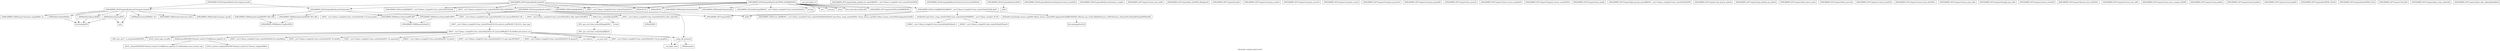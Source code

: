 digraph "Call graph: compute_bond_local.ll" {
	label="Call graph: compute_bond_local.ll";

	Node0x55ac4200b4f0 [shape=record,label="{_ZN9LAMMPS_NS16ComputeBondLocalC2EPNS_6LAMMPSEiPPc}"];
	Node0x55ac4200b4f0 -> Node0x55ac42023d80;
	Node0x55ac4200b4f0 -> Node0x55ac4209c680;
	Node0x55ac4200b4f0 -> Node0x55ac42063930;
	Node0x55ac4200b4f0 -> Node0x55ac42023cf0;
	Node0x55ac4200b4f0 -> Node0x55ac41fd8aa0;
	Node0x55ac4200b4f0 -> Node0x55ac420360e0;
	Node0x55ac4200b4f0 -> Node0x55ac41fda6c0;
	Node0x55ac4200b4f0 -> Node0x55ac4200b460;
	Node0x55ac4200b4f0 -> Node0x55ac41fd87a0;
	Node0x55ac4200b4f0 -> Node0x55ac420c0e50;
	Node0x55ac4200b4f0 -> Node0x55ac41fdc760;
	Node0x55ac4200b4f0 -> Node0x55ac41fdafe0;
	Node0x55ac4200b4f0 -> Node0x55ac41fdc6e0;
	Node0x55ac4200b4f0 -> Node0x55ac420c0bb0;
	Node0x55ac4200b4f0 -> Node0x55ac41fd9c30;
	Node0x55ac4200b4f0 -> Node0x55ac41fd8b80;
	Node0x55ac4200b4f0 -> Node0x55ac41fd8460;
	Node0x55ac4200b4f0 -> Node0x55ac41fd7530;
	Node0x55ac4200a310 [shape=record,label="{_ZN9LAMMPS_NS6Memory7destroyIdEEvRPT_}"];
	Node0x55ac4200a310 -> Node0x55ac41ff4170;
	Node0x55ac41fee530 [shape=record,label="{__clang_call_terminate}"];
	Node0x55ac41fee530 -> Node0x55ac41ff8620;
	Node0x55ac41fee530 -> Node0x55ac41feba60;
	Node0x55ac41ff8620 [shape=record,label="{__cxa_begin_catch}"];
	Node0x55ac42023d80 [shape=record,label="{_ZN9LAMMPS_NS7ComputeC2EPNS_6LAMMPSEiPPc}"];
	Node0x55ac420360e0 [shape=record,label="{_ZN9LAMMPS_NS5Error3allERKNSt7__cxx1112basic_stringIcSt11char_traitsIcESaIcEEEiS8_}"];
	Node0x55ac4209c680 [shape=record,label="{_ZNSaIcEC1Ev}"];
	Node0x55ac42063930 [shape=record,label="{_ZNSt7__cxx1112basic_stringIcSt11char_traitsIcESaIcEEC2IS3_EEPKcRKS3_}"];
	Node0x55ac42063930 -> Node0x55ac4201b5b0;
	Node0x55ac42063930 -> Node0x55ac420c0fa0;
	Node0x55ac42063930 -> Node0x55ac42082790;
	Node0x55ac42063930 -> Node0x55ac41fe12a0;
	Node0x55ac42063930 -> Node0x55ac41fdc970;
	Node0x55ac420cae50 [shape=record,label="{__gxx_personality_v0}"];
	Node0x55ac41fda6c0 [shape=record,label="{_ZNSt7__cxx1112basic_stringIcSt11char_traitsIcESaIcEED1Ev}"];
	Node0x55ac41fd8aa0 [shape=record,label="{_ZNSaIcED1Ev}"];
	Node0x55ac41fd7530 [shape=record,label="{llvm.umul.with.overflow.i64}"];
	Node0x55ac41fd8460 [shape=record,label="{_Znam}"];
	Node0x55ac41fdc6e0 [shape=record,label="{strcmp}"];
	Node0x55ac41fd8b80 [shape=record,label="{strncmp}"];
	Node0x55ac4201d470 [shape=record,label="{_ZN9LAMMPS_NS7Compute20get_griddata_by_nameEiRKNSt7__cxx1112basic_stringIcSt11char_traitsIcESaIcEEERi}"];
	Node0x55ac41fdc760 [shape=record,label="{_ZN9LAMMPS_NS5utils6strdupERKNSt7__cxx1112basic_stringIcSt11char_traitsIcESaIcEEE}"];
	Node0x55ac41fd9c30 [shape=record,label="{atoi}"];
	Node0x55ac420c0bb0 [shape=record,label="{_ZN9LAMMPS_NS5Error3allIJRPcEEEvRKNSt7__cxx1112basic_stringIcSt11char_traitsIcESaIcEEEiSB_DpOT_}"];
	Node0x55ac420c0bb0 -> Node0x55ac420cb050;
	Node0x55ac420c0bb0 -> Node0x55ac41fd8710;
	Node0x55ac420c0bb0 -> Node0x55ac41fdca00;
	Node0x55ac41fdafe0 [shape=record,label="{_ZdaPv}"];
	Node0x55ac41fd87a0 [shape=record,label="{_ZN9LAMMPS_NS8Variable4findEPKc}"];
	Node0x55ac420c0e50 [shape=record,label="{_ZN9LAMMPS_NS8Variable10equalstyleEi}"];
	Node0x55ac4200b460 [shape=record,label="{_ZN9LAMMPS_NS8Variable13internalstyleEi}"];
	Node0x55ac42023cf0 [shape=record,label="{_ZN9LAMMPS_NS7ComputeD2Ev}"];
	Node0x55ac41fffd70 [shape=record,label="{_ZN9LAMMPS_NS16ComputeBondLocalD2Ev}"];
	Node0x55ac41fffd70 -> Node0x55ac41fdafe0;
	Node0x55ac41fffd70 -> Node0x55ac41fee530;
	Node0x55ac41fffd70 -> Node0x55ac42023cf0;
	Node0x55ac41fffd70 -> Node0x55ac41fea780;
	Node0x55ac41fffd70 -> Node0x55ac4200a310;
	Node0x55ac420d2240 [shape=record,label="{_ZN9MathExtra4sub3EPKdS1_Pd}"];
	Node0x55ac420d22c0 [shape=record,label="{_ZN9MathExtra5norm3EPd}"];
	Node0x55ac420d22c0 -> Node0x55ac420d2140;
	Node0x55ac420d22c0 -> Node0x55ac41ff8040;
	Node0x55ac41ff6730 [shape=record,label="{_ZN9MathExtra4dot3EPKdS1_}"];
	Node0x55ac41ff6730 -> Node0x55ac420d2140;
	Node0x55ac41ffa500 [shape=record,label="{_ZN9LAMMPS_NS8Variable12internal_setEid}"];
	Node0x55ac41ff8040 [shape=record,label="{sqrt}"];
	Node0x55ac41ffbd80 [shape=record,label="{_ZN9LAMMPS_NS8Variable13compute_equalEi}"];
	Node0x55ac42002b20 [shape=record,label="{_ZN9LAMMPS_NS16ComputeBondLocal17pack_forward_commEiPiPdiS1_}"];
	Node0x55ac41feba60 [shape=record,label="{_ZSt9terminatev}"];
	Node0x55ac41fea780 [shape=record,label="{_ZN9LAMMPS_NS6Memory7destroyIdEEvRPPT_}"];
	Node0x55ac41fea780 -> Node0x55ac41ff4170;
	Node0x55ac41fef3d0 [shape=record,label="{_ZN9LAMMPS_NS16ComputeBondLocalD0Ev}"];
	Node0x55ac41fef3d0 -> Node0x55ac41ff2630;
	Node0x55ac41ff2630 [shape=record,label="{_ZdlPv}"];
	Node0x55ac41ff3f00 [shape=record,label="{_ZN9LAMMPS_NS16ComputeBondLocal4initEv}"];
	Node0x55ac41ff3f00 -> Node0x55ac4209c680;
	Node0x55ac41ff3f00 -> Node0x55ac42063930;
	Node0x55ac41ff3f00 -> Node0x55ac420d1f90;
	Node0x55ac41ff3f00 -> Node0x55ac420d1f10;
	Node0x55ac41ff3f00 -> Node0x55ac420360e0;
	Node0x55ac41ff3f00 -> Node0x55ac41fda6c0;
	Node0x55ac41ff3f00 -> Node0x55ac41fd8aa0;
	Node0x55ac41ff3f00 -> Node0x55ac41fd87a0;
	Node0x55ac420d1f10 [shape=record,label="{_ZN9LAMMPS_NS16ComputeBondLocal13compute_bondsEi}"];
	Node0x55ac420d1f10 -> Node0x55ac41ffbd80;
	Node0x55ac420d1f10 -> Node0x55ac41ff8040;
	Node0x55ac420d1f10 -> Node0x55ac420d20c0;
	Node0x55ac420d1f10 -> Node0x55ac420d2140;
	Node0x55ac420d1f10 -> Node0x55ac41ffa500;
	Node0x55ac420d1f10 -> Node0x55ac420d21c0;
	Node0x55ac420d1f10 -> Node0x55ac41ff6730;
	Node0x55ac420d1f10 -> Node0x55ac420d2240;
	Node0x55ac420d1f10 -> Node0x55ac420d22c0;
	Node0x55ac420d1f90 [shape=record,label="{_ZN9LAMMPS_NS16ComputeBondLocal10reallocateEi}"];
	Node0x55ac420d1f90 -> Node0x55ac4200a310;
	Node0x55ac420d1f90 -> Node0x55ac41ffc550;
	Node0x55ac420d1f90 -> Node0x55ac41fea780;
	Node0x55ac420d1f90 -> Node0x55ac41ffdbd0;
	Node0x55ac41fff390 [shape=record,label="{_ZN9LAMMPS_NS16ComputeBondLocal13compute_localEv}"];
	Node0x55ac41fff390 -> Node0x55ac420d1f10;
	Node0x55ac41fff390 -> Node0x55ac420d1f90;
	Node0x55ac420d20c0 [shape=record,label="{_ZNK9LAMMPS_NS6Domain13minimum_imageERdS1_S1_}"];
	Node0x55ac420d2140 [shape=record,label="{llvm.fmuladd.f64}"];
	Node0x55ac420d21c0 [shape=record,label="{_ZN9MathExtra6lensq3EPKd}"];
	Node0x55ac420d21c0 -> Node0x55ac420d2140;
	Node0x55ac420047b0 [shape=record,label="{_ZN9LAMMPS_NS16ComputeBondLocal19unpack_forward_commEiiPd}"];
	Node0x55ac41ffc550 [shape=record,label="{_ZN9LAMMPS_NS6Memory6createIdEEPT_RS3_iPKc}"];
	Node0x55ac41ffc550 -> Node0x55ac42007de0;
	Node0x55ac41ffdbd0 [shape=record,label="{_ZN9LAMMPS_NS6Memory6createIdEEPPT_RS4_iiPKc}"];
	Node0x55ac41ffdbd0 -> Node0x55ac42007de0;
	Node0x55ac4200ba00 [shape=record,label="{_ZN9LAMMPS_NS16ComputeBondLocal12memory_usageEv}"];
	Node0x55ac4200c4a0 [shape=record,label="{_ZN9LAMMPS_NS7Compute15reset_extra_dofEv}"];
	Node0x55ac4200d010 [shape=record,label="{_ZN9LAMMPS_NS7Compute9init_listEiPNS_9NeighListE}"];
	Node0x55ac4200d5c0 [shape=record,label="{_ZN9LAMMPS_NS7Compute5setupEv}"];
	Node0x55ac4200dfb0 [shape=record,label="{_ZN9LAMMPS_NS7Compute14compute_scalarEv}"];
	Node0x55ac42014ab0 [shape=record,label="{_ZN9LAMMPS_NS7Compute14compute_vectorEv}"];
	Node0x55ac420152d0 [shape=record,label="{_ZN9LAMMPS_NS7Compute13compute_arrayEv}"];
	Node0x55ac42015f30 [shape=record,label="{_ZN9LAMMPS_NS7Compute15compute_peratomEv}"];
	Node0x55ac42016eb0 [shape=record,label="{_ZN9LAMMPS_NS7Compute15compute_pergridEv}"];
	Node0x55ac42017740 [shape=record,label="{_ZN9LAMMPS_NS7Compute10set_arraysEi}"];
	Node0x55ac42018230 [shape=record,label="{_ZN9LAMMPS_NS7Compute17pack_reverse_commEiiPd}"];
	Node0x55ac420190b0 [shape=record,label="{_ZN9LAMMPS_NS7Compute19unpack_reverse_commEiPiPd}"];
	Node0x55ac4201a0f0 [shape=record,label="{_ZN9LAMMPS_NS7Compute10reset_gridEv}"];
	Node0x55ac4201af10 [shape=record,label="{_ZN9LAMMPS_NS7Compute16get_grid_by_nameERKNSt7__cxx1112basic_stringIcSt11char_traitsIcESaIcEEERi}"];
	Node0x55ac4201c5f0 [shape=record,label="{_ZN9LAMMPS_NS7Compute17get_grid_by_indexEi}"];
	Node0x55ac4201f8f0 [shape=record,label="{_ZN9LAMMPS_NS7Compute21get_griddata_by_indexEi}"];
	Node0x55ac42020180 [shape=record,label="{_ZN9LAMMPS_NS7Compute14dof_remove_preEv}"];
	Node0x55ac42021a70 [shape=record,label="{_ZN9LAMMPS_NS7Compute10dof_removeEi}"];
	Node0x55ac42022560 [shape=record,label="{_ZN9LAMMPS_NS7Compute11remove_biasEiPd}"];
	Node0x55ac420233e0 [shape=record,label="{_ZN9LAMMPS_NS7Compute15remove_bias_thrEiPdS1_}"];
	Node0x55ac42025230 [shape=record,label="{_ZN9LAMMPS_NS7Compute15remove_bias_allEv}"];
	Node0x55ac42025a60 [shape=record,label="{_ZN9LAMMPS_NS7Compute16reapply_bias_allEv}"];
	Node0x55ac420270e0 [shape=record,label="{_ZN9LAMMPS_NS7Compute12restore_biasEiPd}"];
	Node0x55ac42027bd0 [shape=record,label="{_ZN9LAMMPS_NS7Compute16restore_bias_thrEiPdS1_}"];
	Node0x55ac42028a50 [shape=record,label="{_ZN9LAMMPS_NS7Compute16restore_bias_allEv}"];
	Node0x55ac42029d10 [shape=record,label="{_ZN9LAMMPS_NS7Compute23reset_extra_compute_fixEPKc}"];
	Node0x55ac42031350 [shape=record,label="{_ZN9LAMMPS_NS7Compute11lock_enableEv}"];
	Node0x55ac42031e70 [shape=record,label="{_ZN9LAMMPS_NS7Compute12lock_disableEv}"];
	Node0x55ac41fef540 [shape=record,label="{_ZN9LAMMPS_NS7Compute11lock_lengthEv}"];
	Node0x55ac420338e0 [shape=record,label="{_ZN9LAMMPS_NS7Compute4lockEPNS_3FixEll}"];
	Node0x55ac420349e0 [shape=record,label="{_ZN9LAMMPS_NS7Compute6unlockEPNS_3FixE}"];
	Node0x55ac42036150 [shape=record,label="{_ZN9LAMMPS_NS7Compute7refreshEv}"];
	Node0x55ac42036820 [shape=record,label="{_ZN9LAMMPS_NS7Compute19pair_setup_callbackEii}"];
	Node0x55ac4201b5b0 [shape=record,label="{_ZNSt7__cxx1112basic_stringIcSt11char_traitsIcESaIcEE13_M_local_dataEv}"];
	Node0x55ac420c0fa0 [shape=record,label="{_ZNSt7__cxx1112basic_stringIcSt11char_traitsIcESaIcEE12_Alloc_hiderC1EPcRKS3_}"];
	Node0x55ac4206d200 [shape=record,label="{_ZN9LAMMPS_NS7Compute19pair_tally_callbackEiiiidddddd}"];
	Node0x55ac41fe12a0 [shape=record,label="{_ZNSt7__cxx1112basic_stringIcSt11char_traitsIcESaIcEE12_M_constructIPKcEEvT_S8_}"];
	Node0x55ac41fe12a0 -> Node0x55ac4203aa00;
	Node0x55ac42082790 [shape=record,label="{_ZNSt11char_traitsIcE6lengthEPKc}"];
	Node0x55ac42082790 -> Node0x55ac4203aed0;
	Node0x55ac42082790 -> Node0x55ac4203d410;
	Node0x55ac41fdc970 [shape=record,label="{_ZNSt7__cxx1112basic_stringIcSt11char_traitsIcESaIcEE12_Alloc_hiderD2Ev}"];
	Node0x55ac41fdc970 -> Node0x55ac4203d8d0;
	Node0x55ac4203aa00 [shape=record,label="{_ZNSt7__cxx1112basic_stringIcSt11char_traitsIcESaIcEE16_M_construct_auxIPKcEEvT_S8_St12__false_type}"];
	Node0x55ac4203aa00 -> Node0x55ac420b2870;
	Node0x55ac420b2870 [shape=record,label="{_ZNSt7__cxx1112basic_stringIcSt11char_traitsIcESaIcEE12_M_constructIPKcEEvT_S8_St20forward_iterator_tag}"];
	Node0x55ac420b2870 -> Node0x55ac42040930;
	Node0x55ac420b2870 -> Node0x55ac42067650;
	Node0x55ac420b2870 -> Node0x55ac420439b0;
	Node0x55ac420b2870 -> Node0x55ac42044830;
	Node0x55ac420b2870 -> Node0x55ac4204c310;
	Node0x55ac420b2870 -> Node0x55ac42047340;
	Node0x55ac420b2870 -> Node0x55ac420481c0;
	Node0x55ac420b2870 -> Node0x55ac4204a0a0;
	Node0x55ac420b2870 -> Node0x55ac41ff8620;
	Node0x55ac420b2870 -> Node0x55ac4204b440;
	Node0x55ac420b2870 -> Node0x55ac4204e050;
	Node0x55ac420b2870 -> Node0x55ac4204ed70;
	Node0x55ac420b2870 -> Node0x55ac4204fbf0;
	Node0x55ac420b2870 -> Node0x55ac41fee530;
	Node0x55ac42040930 [shape=record,label="{_ZN9__gnu_cxx17__is_null_pointerIKcEEbPT_}"];
	Node0x55ac42067650 [shape=record,label="{_ZSt19__throw_logic_errorPKc}"];
	Node0x55ac420439b0 [shape=record,label="{_ZSt8distanceIPKcENSt15iterator_traitsIT_E15difference_typeES3_S3_}"];
	Node0x55ac420439b0 -> Node0x55ac42051ee0;
	Node0x55ac420439b0 -> Node0x55ac42062380;
	Node0x55ac4204c310 [shape=record,label="{_ZNSt7__cxx1112basic_stringIcSt11char_traitsIcESaIcEE7_M_dataEPc}"];
	Node0x55ac42044830 [shape=record,label="{_ZNSt7__cxx1112basic_stringIcSt11char_traitsIcESaIcEE9_M_createERmm}"];
	Node0x55ac42047340 [shape=record,label="{_ZNSt7__cxx1112basic_stringIcSt11char_traitsIcESaIcEE11_M_capacityEm}"];
	Node0x55ac4204a0a0 [shape=record,label="{_ZNSt7__cxx1112basic_stringIcSt11char_traitsIcESaIcEE13_S_copy_charsEPcPKcS7_}"];
	Node0x55ac420481c0 [shape=record,label="{_ZNKSt7__cxx1112basic_stringIcSt11char_traitsIcESaIcEE7_M_dataEv}"];
	Node0x55ac4204b440 [shape=record,label="{_ZNSt7__cxx1112basic_stringIcSt11char_traitsIcESaIcEE10_M_disposeEv}"];
	Node0x55ac4204e050 [shape=record,label="{__cxa_rethrow}"];
	Node0x55ac4204ed70 [shape=record,label="{__cxa_end_catch}"];
	Node0x55ac4204fbf0 [shape=record,label="{_ZNSt7__cxx1112basic_stringIcSt11char_traitsIcESaIcEE13_M_set_lengthEm}"];
	Node0x55ac42062380 [shape=record,label="{_ZSt10__distanceIPKcENSt15iterator_traitsIT_E15difference_typeES3_S3_St26random_access_iterator_tag}"];
	Node0x55ac42051ee0 [shape=record,label="{_ZSt19__iterator_categoryIPKcENSt15iterator_traitsIT_E17iterator_categoryERKS3_}"];
	Node0x55ac4203aed0 [shape=record,label="{_ZN9__gnu_cxx11char_traitsIcE6lengthEPKc}"];
	Node0x55ac4203aed0 -> Node0x55ac420717c0;
	Node0x55ac4203d410 [shape=record,label="{strlen}"];
	Node0x55ac420717c0 [shape=record,label="{_ZN9__gnu_cxx11char_traitsIcE2eqERKcS3_}"];
	Node0x55ac4203d8d0 [shape=record,label="{_ZNSaIcED2Ev}"];
	Node0x55ac41fdca00 [shape=record,label="{_ZN9LAMMPS_NS5Error4_allERKNSt7__cxx1112basic_stringIcSt11char_traitsIcESaIcEEEiN3fmt6v9_lmp17basic_string_viewIcEENSA_17basic_format_argsINSA_20basic_format_contextINSA_8appenderEcEEEE}"];
	Node0x55ac420cb050 [shape=record,label="{_ZN3fmt6v9_lmp17basic_string_viewIcEC2ISt11char_traitsIcESaIcEEERKNSt7__cxx1112basic_stringIcT_T0_EE}"];
	Node0x55ac420cb050 -> Node0x55ac42073d80;
	Node0x55ac420cb050 -> Node0x55ac42074b30;
	Node0x55ac41fd8710 [shape=record,label="{_ZN3fmt6v9_lmp16make_format_argsINS0_20basic_format_contextINS0_8appenderEcEEJRPcEEENS0_16format_arg_storeIT_JDpNSt9remove_cvINSt16remove_referenceIT0_E4typeEE4typeEEEEDpOSB_}"];
	Node0x55ac41fd8710 -> Node0x55ac42075810;
	Node0x55ac42073d80 [shape=record,label="{_ZNKSt7__cxx1112basic_stringIcSt11char_traitsIcESaIcEE4dataEv}"];
	Node0x55ac42074b30 [shape=record,label="{_ZNKSt7__cxx1112basic_stringIcSt11char_traitsIcESaIcEE4sizeEv}"];
	Node0x55ac42075810 [shape=record,label="{llvm.memcpy.p0.p0.i64}"];
	Node0x55ac41ff4170 [shape=record,label="{_ZN9LAMMPS_NS6Memory5sfreeEPv}"];
	Node0x55ac42007de0 [shape=record,label="{_ZN9LAMMPS_NS6Memory7smallocElPKc}"];
}

